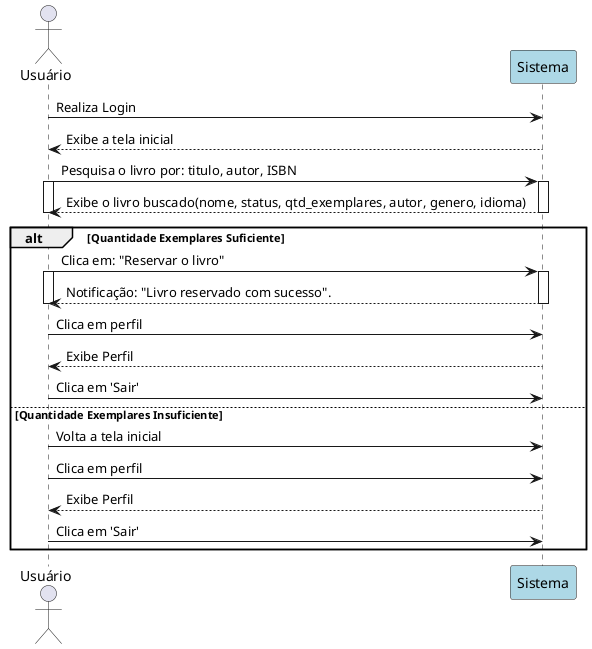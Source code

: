 @startuml DSS - Reservar Livro
skinparam ParticipantBackgroundColor LightBlue
actor "Usuário" as user
participant Sistema

user -> Sistema : Realiza Login
Sistema --> user : Exibe a tela inicial
user -> Sistema: Pesquisa o livro por: titulo, autor, ISBN
activate Sistema
activate user
Sistema --> user: Exibe o livro buscado(nome, status, qtd_exemplares, autor, genero, idioma)
deactivate Sistema
deactivate user
alt Quantidade Exemplares Suficiente
    user -> Sistema : Clica em: "Reservar o livro"
    activate Sistema
    activate user
    Sistema --> user : Notificação: "Livro reservado com sucesso".
    deactivate Sistema
    deactivate user
    user -> Sistema : Clica em perfil
    Sistema --> user : Exibe Perfil
    user -> Sistema : Clica em 'Sair'
else Quantidade Exemplares Insuficiente
    user -> Sistema : Volta a tela inicial
    user -> Sistema : Clica em perfil
    Sistema --> user : Exibe Perfil
    user -> Sistema : Clica em 'Sair'
end
@enduml